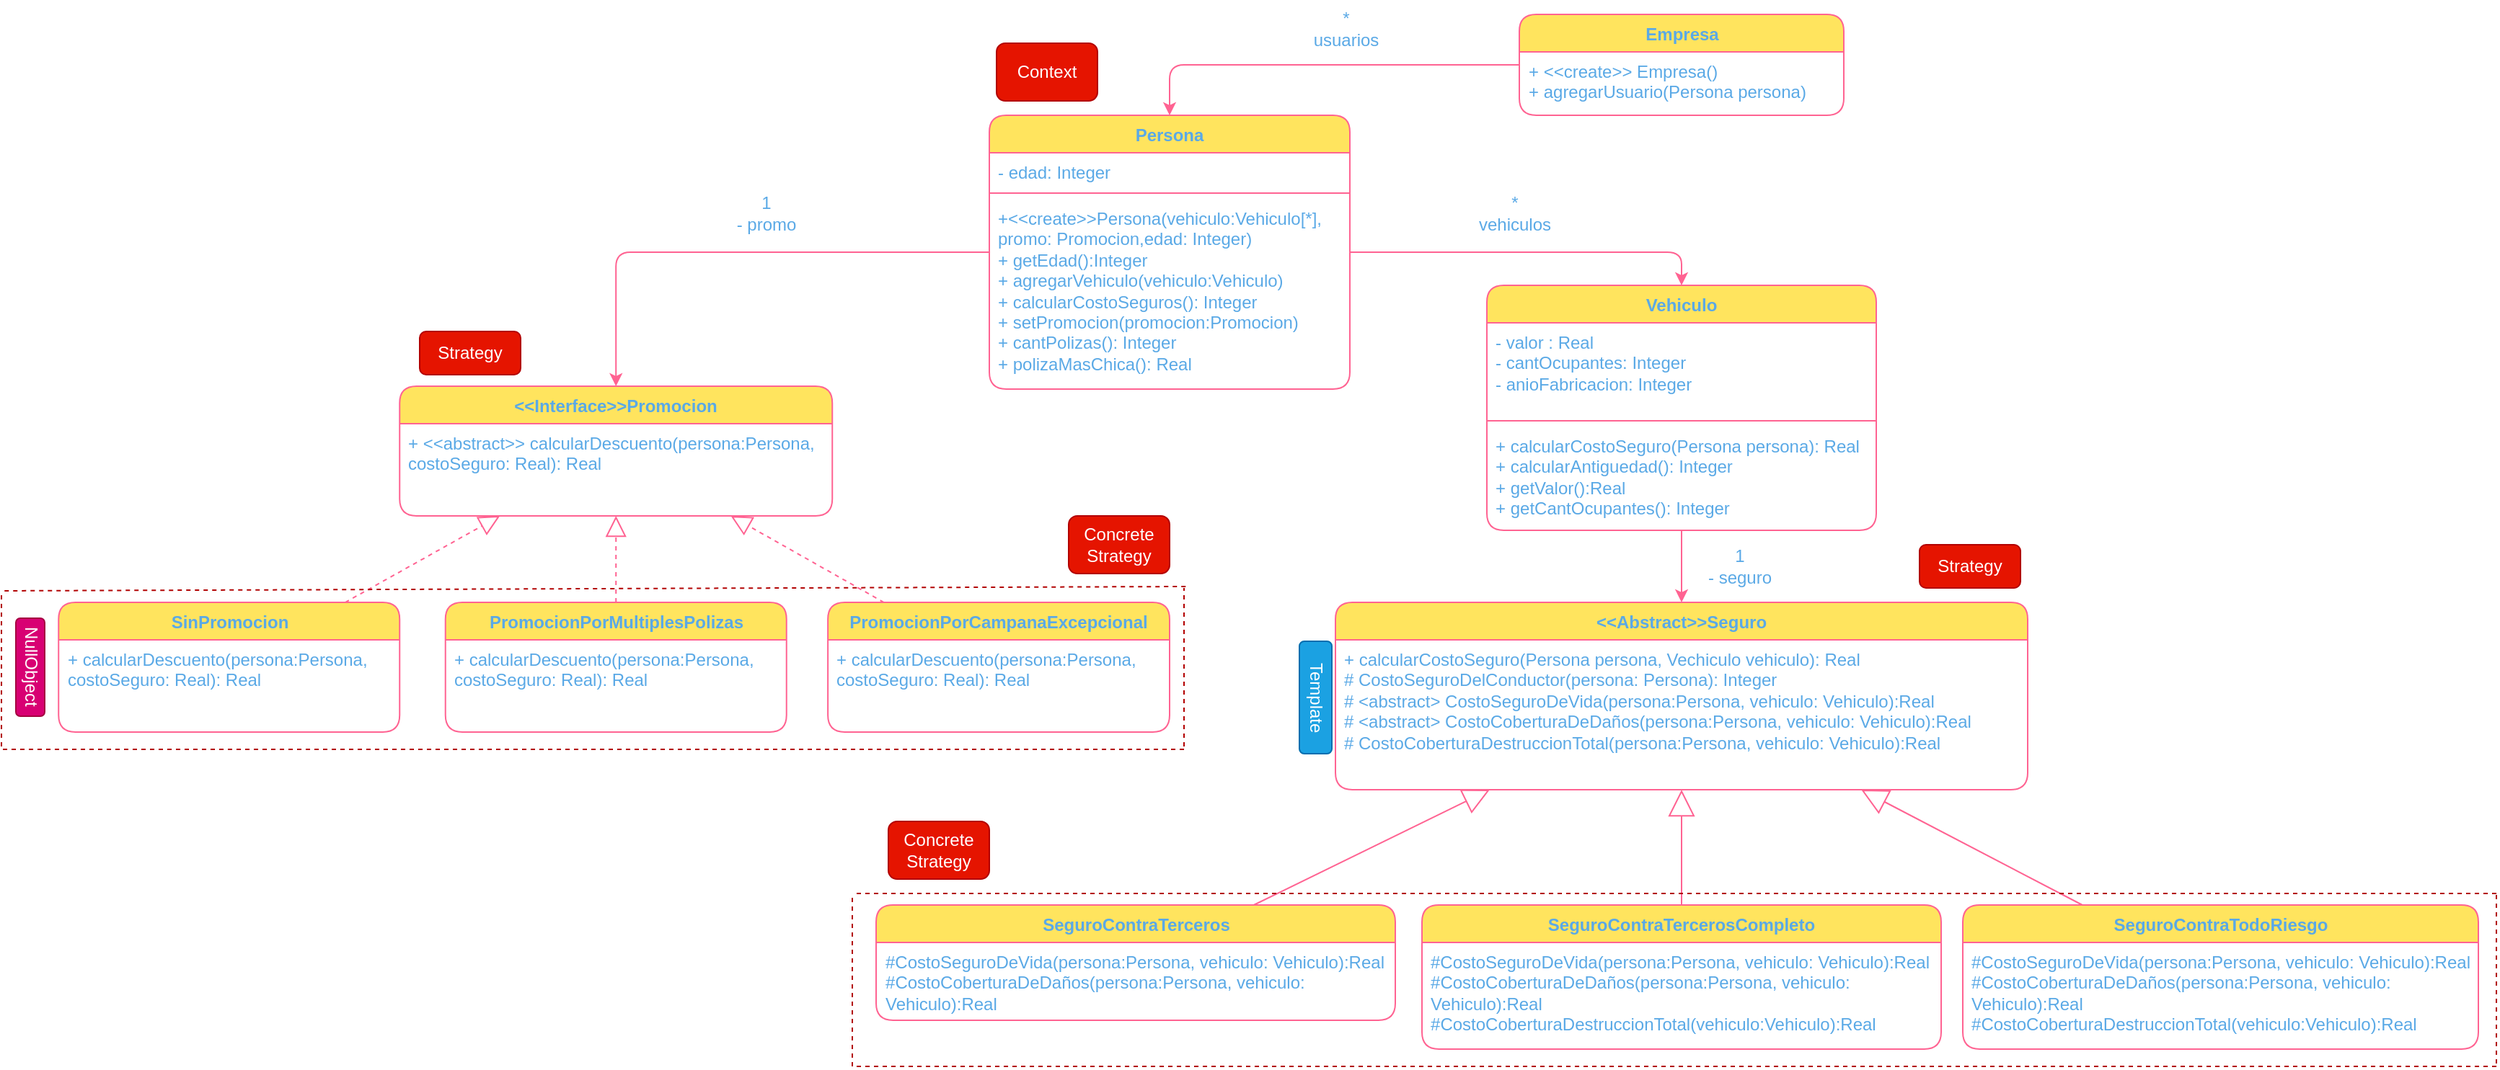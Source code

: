 <mxfile version="24.0.4" type="device">
  <diagram name="Página-1" id="RkLHObvPeCDdthXe25Bt">
    <mxGraphModel dx="2362" dy="903" grid="1" gridSize="10" guides="1" tooltips="1" connect="1" arrows="1" fold="1" page="1" pageScale="1" pageWidth="827" pageHeight="1169" math="0" shadow="0">
      <root>
        <mxCell id="0" />
        <mxCell id="1" parent="0" />
        <mxCell id="RiAWKYnP5i1xKqik1eG4-26" style="edgeStyle=orthogonalEdgeStyle;rounded=1;orthogonalLoop=1;jettySize=auto;html=1;entryX=0.5;entryY=0;entryDx=0;entryDy=0;labelBackgroundColor=none;strokeColor=#FF6392;fontColor=default;" edge="1" parent="1" source="RiAWKYnP5i1xKqik1eG4-1" target="RiAWKYnP5i1xKqik1eG4-10">
          <mxGeometry relative="1" as="geometry" />
        </mxCell>
        <mxCell id="RiAWKYnP5i1xKqik1eG4-1" value="Vehiculo" style="swimlane;fontStyle=1;align=center;verticalAlign=top;childLayout=stackLayout;horizontal=1;startSize=26;horizontalStack=0;resizeParent=1;resizeParentMax=0;resizeLast=0;collapsible=1;marginBottom=0;whiteSpace=wrap;html=1;labelBackgroundColor=none;fillColor=#FFE45E;strokeColor=#FF6392;fontColor=#5AA9E6;rounded=1;" vertex="1" parent="1">
          <mxGeometry x="360" y="338" width="270" height="170" as="geometry" />
        </mxCell>
        <mxCell id="RiAWKYnP5i1xKqik1eG4-2" value="- valor : Real&lt;div&gt;- cantOcupantes: Integer&lt;/div&gt;&lt;div&gt;- anioFabricacion: Integer&lt;/div&gt;" style="text;strokeColor=none;fillColor=none;align=left;verticalAlign=top;spacingLeft=4;spacingRight=4;overflow=hidden;rotatable=0;points=[[0,0.5],[1,0.5]];portConstraint=eastwest;whiteSpace=wrap;html=1;labelBackgroundColor=none;fontColor=#5AA9E6;rounded=1;" vertex="1" parent="RiAWKYnP5i1xKqik1eG4-1">
          <mxGeometry y="26" width="270" height="64" as="geometry" />
        </mxCell>
        <mxCell id="RiAWKYnP5i1xKqik1eG4-3" value="" style="line;strokeWidth=1;fillColor=none;align=left;verticalAlign=middle;spacingTop=-1;spacingLeft=3;spacingRight=3;rotatable=0;labelPosition=right;points=[];portConstraint=eastwest;strokeColor=#FF6392;labelBackgroundColor=none;fontColor=#5AA9E6;rounded=1;" vertex="1" parent="RiAWKYnP5i1xKqik1eG4-1">
          <mxGeometry y="90" width="270" height="8" as="geometry" />
        </mxCell>
        <mxCell id="RiAWKYnP5i1xKqik1eG4-4" value="+ calcularCostoSeguro(Persona persona): Real&lt;div&gt;+ calcularAntiguedad(): Integer&lt;/div&gt;&lt;div&gt;+ getValor():Real&lt;/div&gt;&lt;div&gt;+ getCantOcupantes(): Integer&lt;/div&gt;&lt;div style=&quot;background-color:#2f2f2f;padding:0px 0px 0px 2px;&quot;&gt;&lt;div style=&quot;color: rgb(170, 170, 170); font-family: Consolas; font-size: 10pt; white-space: pre;&quot;&gt;&lt;p style=&quot;background-color:#373737;margin:0;&quot;&gt;&lt;span style=&quot;color:#d9e8f7;&quot;&gt;&lt;/span&gt;&lt;/p&gt;&lt;/div&gt;&lt;/div&gt;" style="text;strokeColor=none;fillColor=none;align=left;verticalAlign=top;spacingLeft=4;spacingRight=4;overflow=hidden;rotatable=0;points=[[0,0.5],[1,0.5]];portConstraint=eastwest;whiteSpace=wrap;html=1;labelBackgroundColor=none;fontColor=#5AA9E6;rounded=1;" vertex="1" parent="RiAWKYnP5i1xKqik1eG4-1">
          <mxGeometry y="98" width="270" height="72" as="geometry" />
        </mxCell>
        <mxCell id="RiAWKYnP5i1xKqik1eG4-9" style="edgeStyle=orthogonalEdgeStyle;rounded=1;orthogonalLoop=1;jettySize=auto;html=1;entryX=0.5;entryY=0;entryDx=0;entryDy=0;labelBackgroundColor=none;strokeColor=#FF6392;fontColor=default;" edge="1" parent="1" source="RiAWKYnP5i1xKqik1eG4-5" target="RiAWKYnP5i1xKqik1eG4-1">
          <mxGeometry relative="1" as="geometry" />
        </mxCell>
        <mxCell id="RiAWKYnP5i1xKqik1eG4-5" value="Persona" style="swimlane;fontStyle=1;align=center;verticalAlign=top;childLayout=stackLayout;horizontal=1;startSize=26;horizontalStack=0;resizeParent=1;resizeParentMax=0;resizeLast=0;collapsible=1;marginBottom=0;whiteSpace=wrap;html=1;labelBackgroundColor=none;fillColor=#FFE45E;strokeColor=#FF6392;fontColor=#5AA9E6;rounded=1;" vertex="1" parent="1">
          <mxGeometry x="15" y="220" width="250" height="190" as="geometry" />
        </mxCell>
        <mxCell id="RiAWKYnP5i1xKqik1eG4-6" value="- edad: Integer" style="text;strokeColor=none;fillColor=none;align=left;verticalAlign=top;spacingLeft=4;spacingRight=4;overflow=hidden;rotatable=0;points=[[0,0.5],[1,0.5]];portConstraint=eastwest;whiteSpace=wrap;html=1;labelBackgroundColor=none;fontColor=#5AA9E6;rounded=1;" vertex="1" parent="RiAWKYnP5i1xKqik1eG4-5">
          <mxGeometry y="26" width="250" height="24" as="geometry" />
        </mxCell>
        <mxCell id="RiAWKYnP5i1xKqik1eG4-7" value="" style="line;strokeWidth=1;fillColor=none;align=left;verticalAlign=middle;spacingTop=-1;spacingLeft=3;spacingRight=3;rotatable=0;labelPosition=right;points=[];portConstraint=eastwest;strokeColor=#FF6392;labelBackgroundColor=none;fontColor=#5AA9E6;rounded=1;" vertex="1" parent="RiAWKYnP5i1xKqik1eG4-5">
          <mxGeometry y="50" width="250" height="8" as="geometry" />
        </mxCell>
        <mxCell id="RiAWKYnP5i1xKqik1eG4-8" value="&lt;div&gt;+&amp;lt;&amp;lt;create&amp;gt;&amp;gt;Persona(vehiculo:Vehiculo[*], promo: Promocion,edad: Integer)&lt;/div&gt;+ getEdad():Integer&lt;div&gt;+ agregarVehiculo(vehiculo:Vehiculo)&lt;br&gt;&lt;div&gt;+ calcularCostoSeguros(): Integer&lt;/div&gt;&lt;div&gt;+ setPromocion(promocion:Promocion)&lt;/div&gt;&lt;/div&gt;&lt;div&gt;+ cantPolizas(): Integer&lt;/div&gt;&lt;div&gt;+ polizaMasChica(): Real&lt;/div&gt;" style="text;strokeColor=none;fillColor=none;align=left;verticalAlign=top;spacingLeft=4;spacingRight=4;overflow=hidden;rotatable=0;points=[[0,0.5],[1,0.5]];portConstraint=eastwest;whiteSpace=wrap;html=1;labelBackgroundColor=none;fontColor=#5AA9E6;rounded=1;" vertex="1" parent="RiAWKYnP5i1xKqik1eG4-5">
          <mxGeometry y="58" width="250" height="132" as="geometry" />
        </mxCell>
        <mxCell id="RiAWKYnP5i1xKqik1eG4-10" value="&amp;lt;&amp;lt;Abstract&amp;gt;&amp;gt;Seguro" style="swimlane;fontStyle=1;align=center;verticalAlign=top;childLayout=stackLayout;horizontal=1;startSize=26;horizontalStack=0;resizeParent=1;resizeParentMax=0;resizeLast=0;collapsible=1;marginBottom=0;whiteSpace=wrap;html=1;labelBackgroundColor=none;fillColor=#FFE45E;strokeColor=#FF6392;fontColor=#5AA9E6;rounded=1;" vertex="1" parent="1">
          <mxGeometry x="255" y="558" width="480" height="130" as="geometry" />
        </mxCell>
        <mxCell id="RiAWKYnP5i1xKqik1eG4-70" value="&lt;div&gt;+ calcularCostoSeguro(Persona persona, Vechiculo vehiculo): Real&lt;/div&gt;&lt;div&gt;# CostoSeguroDelConductor(persona: Persona): Integer&lt;/div&gt;# &amp;lt;abstract&amp;gt; CostoSeguroDeVida(persona:Persona, vehiculo: Vehiculo):Real&lt;div&gt;# &amp;lt;abstract&amp;gt; CostoCoberturaDeDaños(&lt;span style=&quot;background-color: initial;&quot;&gt;persona:Persona, vehiculo: Vehiculo&lt;/span&gt;&lt;span style=&quot;background-color: initial;&quot;&gt;):Real&lt;/span&gt;&lt;/div&gt;&lt;div&gt;#&amp;nbsp;&lt;span style=&quot;background-color: initial;&quot;&gt;CostoCoberturaDestruccionTotal(&lt;/span&gt;&lt;span style=&quot;background-color: initial;&quot;&gt;persona:Persona, vehiculo: Vehiculo&lt;/span&gt;&lt;span style=&quot;background-color: initial;&quot;&gt;):Real&lt;/span&gt;&lt;/div&gt;" style="text;strokeColor=none;fillColor=none;align=left;verticalAlign=top;spacingLeft=4;spacingRight=4;overflow=hidden;rotatable=0;points=[[0,0.5],[1,0.5]];portConstraint=eastwest;whiteSpace=wrap;html=1;labelBackgroundColor=none;fontColor=#5AA9E6;rounded=1;" vertex="1" parent="RiAWKYnP5i1xKqik1eG4-10">
          <mxGeometry y="26" width="480" height="104" as="geometry" />
        </mxCell>
        <mxCell id="RiAWKYnP5i1xKqik1eG4-14" value="SeguroContraTerceros" style="swimlane;fontStyle=1;align=center;verticalAlign=top;childLayout=stackLayout;horizontal=1;startSize=26;horizontalStack=0;resizeParent=1;resizeParentMax=0;resizeLast=0;collapsible=1;marginBottom=0;whiteSpace=wrap;html=1;labelBackgroundColor=none;fillColor=#FFE45E;strokeColor=#FF6392;fontColor=#5AA9E6;rounded=1;" vertex="1" parent="1">
          <mxGeometry x="-63.5" y="768" width="360" height="80" as="geometry" />
        </mxCell>
        <mxCell id="RiAWKYnP5i1xKqik1eG4-17" value="#CostoSeguroDeVida(persona:Persona, vehiculo: Vehiculo):Real&lt;br&gt;&lt;div&gt;&lt;span style=&quot;background-color: initial;&quot;&gt;#&lt;/span&gt;CostoCoberturaDeDaños(&lt;span style=&quot;background-color: initial;&quot;&gt;persona:Persona, vehiculo: Vehiculo&lt;/span&gt;&lt;span style=&quot;background-color: initial;&quot;&gt;):Real&lt;/span&gt;&lt;/div&gt;" style="text;strokeColor=none;fillColor=none;align=left;verticalAlign=top;spacingLeft=4;spacingRight=4;overflow=hidden;rotatable=0;points=[[0,0.5],[1,0.5]];portConstraint=eastwest;whiteSpace=wrap;html=1;labelBackgroundColor=none;fontColor=#5AA9E6;rounded=1;" vertex="1" parent="RiAWKYnP5i1xKqik1eG4-14">
          <mxGeometry y="26" width="360" height="54" as="geometry" />
        </mxCell>
        <mxCell id="RiAWKYnP5i1xKqik1eG4-18" value="SeguroContraTercerosCompleto" style="swimlane;fontStyle=1;align=center;verticalAlign=top;childLayout=stackLayout;horizontal=1;startSize=26;horizontalStack=0;resizeParent=1;resizeParentMax=0;resizeLast=0;collapsible=1;marginBottom=0;whiteSpace=wrap;html=1;labelBackgroundColor=none;fillColor=#FFE45E;strokeColor=#FF6392;fontColor=#5AA9E6;rounded=1;" vertex="1" parent="1">
          <mxGeometry x="315" y="768" width="360" height="100" as="geometry" />
        </mxCell>
        <mxCell id="RiAWKYnP5i1xKqik1eG4-75" value="#CostoSeguroDeVida(persona:Persona, vehiculo: Vehiculo):Real&lt;br&gt;&lt;div&gt;&lt;span style=&quot;background-color: initial;&quot;&gt;#&lt;/span&gt;CostoCoberturaDeDaños(&lt;span style=&quot;background-color: initial;&quot;&gt;persona:Persona, vehiculo: Vehiculo&lt;/span&gt;&lt;span style=&quot;background-color: initial;&quot;&gt;):Real&lt;/span&gt;&lt;/div&gt;&lt;div&gt;&lt;span style=&quot;background-color: initial;&quot;&gt;#&lt;/span&gt;&lt;span style=&quot;background-color: initial;&quot;&gt;CostoCoberturaDestruccionTotal(vehiculo:Vehiculo):Real&lt;/span&gt;&lt;/div&gt;" style="text;strokeColor=none;fillColor=none;align=left;verticalAlign=top;spacingLeft=4;spacingRight=4;overflow=hidden;rotatable=0;points=[[0,0.5],[1,0.5]];portConstraint=eastwest;whiteSpace=wrap;html=1;labelBackgroundColor=none;fontColor=#5AA9E6;rounded=1;" vertex="1" parent="RiAWKYnP5i1xKqik1eG4-18">
          <mxGeometry y="26" width="360" height="74" as="geometry" />
        </mxCell>
        <mxCell id="RiAWKYnP5i1xKqik1eG4-22" value="SeguroContraTodoRiesgo" style="swimlane;fontStyle=1;align=center;verticalAlign=top;childLayout=stackLayout;horizontal=1;startSize=26;horizontalStack=0;resizeParent=1;resizeParentMax=0;resizeLast=0;collapsible=1;marginBottom=0;whiteSpace=wrap;html=1;labelBackgroundColor=none;fillColor=#FFE45E;strokeColor=#FF6392;fontColor=#5AA9E6;rounded=1;" vertex="1" parent="1">
          <mxGeometry x="690" y="768" width="357.5" height="100" as="geometry" />
        </mxCell>
        <mxCell id="RiAWKYnP5i1xKqik1eG4-76" value="#CostoSeguroDeVida(persona:Persona, vehiculo: Vehiculo):Real&lt;br&gt;&lt;div&gt;&lt;span style=&quot;background-color: initial;&quot;&gt;#&lt;/span&gt;CostoCoberturaDeDaños(&lt;span style=&quot;background-color: initial;&quot;&gt;persona:Persona, vehiculo: Vehiculo&lt;/span&gt;&lt;span style=&quot;background-color: initial;&quot;&gt;):Real&lt;/span&gt;&lt;/div&gt;&lt;div&gt;&lt;span style=&quot;background-color: initial;&quot;&gt;#&lt;/span&gt;&lt;span style=&quot;background-color: initial;&quot;&gt;CostoCoberturaDestruccionTotal(vehiculo:Vehiculo):Real&lt;/span&gt;&lt;/div&gt;" style="text;strokeColor=none;fillColor=none;align=left;verticalAlign=top;spacingLeft=4;spacingRight=4;overflow=hidden;rotatable=0;points=[[0,0.5],[1,0.5]];portConstraint=eastwest;whiteSpace=wrap;html=1;labelBackgroundColor=none;fontColor=#5AA9E6;rounded=1;" vertex="1" parent="RiAWKYnP5i1xKqik1eG4-22">
          <mxGeometry y="26" width="357.5" height="74" as="geometry" />
        </mxCell>
        <mxCell id="RiAWKYnP5i1xKqik1eG4-27" value="1&lt;div&gt;- seguro&lt;/div&gt;" style="text;html=1;align=center;verticalAlign=middle;resizable=0;points=[];autosize=1;strokeColor=none;fillColor=none;labelBackgroundColor=none;fontColor=#5AA9E6;rounded=1;" vertex="1" parent="1">
          <mxGeometry x="500" y="513" width="70" height="40" as="geometry" />
        </mxCell>
        <mxCell id="RiAWKYnP5i1xKqik1eG4-28" value="" style="endArrow=block;endSize=16;endFill=0;html=1;rounded=1;labelBackgroundColor=none;strokeColor=#FF6392;fontColor=default;" edge="1" parent="1" source="RiAWKYnP5i1xKqik1eG4-14" target="RiAWKYnP5i1xKqik1eG4-10">
          <mxGeometry width="160" relative="1" as="geometry">
            <mxPoint x="381" y="798" as="sourcePoint" />
            <mxPoint x="541" y="798" as="targetPoint" />
          </mxGeometry>
        </mxCell>
        <mxCell id="RiAWKYnP5i1xKqik1eG4-29" value="" style="endArrow=block;endSize=16;endFill=0;html=1;rounded=1;labelBackgroundColor=none;strokeColor=#FF6392;fontColor=default;" edge="1" parent="1" source="RiAWKYnP5i1xKqik1eG4-18" target="RiAWKYnP5i1xKqik1eG4-10">
          <mxGeometry width="160" relative="1" as="geometry">
            <mxPoint x="330" y="718" as="sourcePoint" />
            <mxPoint x="435" y="654" as="targetPoint" />
          </mxGeometry>
        </mxCell>
        <mxCell id="RiAWKYnP5i1xKqik1eG4-30" value="" style="endArrow=block;endSize=16;endFill=0;html=1;rounded=1;labelBackgroundColor=none;strokeColor=#FF6392;fontColor=default;" edge="1" parent="1" source="RiAWKYnP5i1xKqik1eG4-22" target="RiAWKYnP5i1xKqik1eG4-10">
          <mxGeometry width="160" relative="1" as="geometry">
            <mxPoint x="340" y="728" as="sourcePoint" />
            <mxPoint x="445" y="664" as="targetPoint" />
          </mxGeometry>
        </mxCell>
        <mxCell id="RiAWKYnP5i1xKqik1eG4-31" value="Strategy" style="html=1;whiteSpace=wrap;labelBackgroundColor=none;fillColor=#e51400;strokeColor=#B20000;fontColor=#ffffff;rounded=1;" vertex="1" parent="1">
          <mxGeometry x="660" y="518" width="70" height="30" as="geometry" />
        </mxCell>
        <mxCell id="RiAWKYnP5i1xKqik1eG4-32" value="&lt;div&gt;Concrete&lt;/div&gt;Strategy" style="html=1;whiteSpace=wrap;labelBackgroundColor=none;fillColor=#e51400;strokeColor=#B20000;fontColor=#ffffff;rounded=1;" vertex="1" parent="1">
          <mxGeometry x="-55" y="710" width="70" height="40" as="geometry" />
        </mxCell>
        <mxCell id="RiAWKYnP5i1xKqik1eG4-37" style="edgeStyle=orthogonalEdgeStyle;rounded=1;orthogonalLoop=1;jettySize=auto;html=1;entryX=0.5;entryY=0;entryDx=0;entryDy=0;labelBackgroundColor=none;strokeColor=#FF6392;fontColor=default;" edge="1" parent="1" source="RiAWKYnP5i1xKqik1eG4-33" target="RiAWKYnP5i1xKqik1eG4-5">
          <mxGeometry relative="1" as="geometry" />
        </mxCell>
        <mxCell id="RiAWKYnP5i1xKqik1eG4-33" value="Empresa" style="swimlane;fontStyle=1;align=center;verticalAlign=top;childLayout=stackLayout;horizontal=1;startSize=26;horizontalStack=0;resizeParent=1;resizeParentMax=0;resizeLast=0;collapsible=1;marginBottom=0;whiteSpace=wrap;html=1;labelBackgroundColor=none;fillColor=#FFE45E;strokeColor=#FF6392;fontColor=#5AA9E6;rounded=1;" vertex="1" parent="1">
          <mxGeometry x="382.5" y="150" width="225" height="70" as="geometry" />
        </mxCell>
        <mxCell id="RiAWKYnP5i1xKqik1eG4-74" value="+ &amp;lt;&amp;lt;create&amp;gt;&amp;gt; Empresa()&lt;div&gt;+ agregarUsuario(Persona persona)&lt;/div&gt;" style="text;strokeColor=none;fillColor=none;align=left;verticalAlign=top;spacingLeft=4;spacingRight=4;overflow=hidden;rotatable=0;points=[[0,0.5],[1,0.5]];portConstraint=eastwest;whiteSpace=wrap;html=1;labelBackgroundColor=none;fontColor=#5AA9E6;rounded=1;" vertex="1" parent="RiAWKYnP5i1xKqik1eG4-33">
          <mxGeometry y="26" width="225" height="44" as="geometry" />
        </mxCell>
        <mxCell id="RiAWKYnP5i1xKqik1eG4-38" value="*&lt;div&gt;usuarios&lt;/div&gt;" style="text;html=1;align=center;verticalAlign=middle;resizable=0;points=[];autosize=1;strokeColor=none;fillColor=none;labelBackgroundColor=none;fontColor=#5AA9E6;rounded=1;" vertex="1" parent="1">
          <mxGeometry x="226.5" y="140" width="70" height="40" as="geometry" />
        </mxCell>
        <mxCell id="RiAWKYnP5i1xKqik1eG4-45" value="&amp;lt;&amp;lt;Interface&amp;gt;&amp;gt;Promocion" style="swimlane;fontStyle=1;align=center;verticalAlign=top;childLayout=stackLayout;horizontal=1;startSize=26;horizontalStack=0;resizeParent=1;resizeParentMax=0;resizeLast=0;collapsible=1;marginBottom=0;whiteSpace=wrap;html=1;labelBackgroundColor=none;fillColor=#FFE45E;strokeColor=#FF6392;fontColor=#5AA9E6;rounded=1;" vertex="1" parent="1">
          <mxGeometry x="-393.88" y="408" width="300" height="90" as="geometry" />
        </mxCell>
        <mxCell id="RiAWKYnP5i1xKqik1eG4-48" value="&lt;div&gt;&lt;span style=&quot;background-color: initial;&quot;&gt;+ &amp;lt;&amp;lt;abstract&amp;gt;&amp;gt; calcularDescuento(&lt;/span&gt;&lt;span style=&quot;background-color: initial;&quot;&gt;persona:Persona, costoSeguro: Real&lt;/span&gt;&lt;span style=&quot;background-color: initial;&quot;&gt;): Real&lt;/span&gt;&lt;/div&gt;&lt;div&gt;&lt;span style=&quot;background-color: initial;&quot;&gt;&lt;br&gt;&lt;/span&gt;&lt;/div&gt;" style="text;strokeColor=none;fillColor=none;align=left;verticalAlign=top;spacingLeft=4;spacingRight=4;overflow=hidden;rotatable=0;points=[[0,0.5],[1,0.5]];portConstraint=eastwest;whiteSpace=wrap;html=1;labelBackgroundColor=none;fontColor=#5AA9E6;rounded=1;" vertex="1" parent="RiAWKYnP5i1xKqik1eG4-45">
          <mxGeometry y="26" width="300" height="64" as="geometry" />
        </mxCell>
        <mxCell id="RiAWKYnP5i1xKqik1eG4-49" value="SinPromocion" style="swimlane;fontStyle=1;align=center;verticalAlign=top;childLayout=stackLayout;horizontal=1;startSize=26;horizontalStack=0;resizeParent=1;resizeParentMax=0;resizeLast=0;collapsible=1;marginBottom=0;whiteSpace=wrap;html=1;labelBackgroundColor=none;fillColor=#FFE45E;strokeColor=#FF6392;fontColor=#5AA9E6;rounded=1;" vertex="1" parent="1">
          <mxGeometry x="-630.38" y="558" width="236.5" height="90" as="geometry" />
        </mxCell>
        <mxCell id="RiAWKYnP5i1xKqik1eG4-83" value="&lt;div&gt;&lt;span style=&quot;background-color: initial;&quot;&gt;+ calcularDescuento(&lt;/span&gt;&lt;span style=&quot;background-color: initial;&quot;&gt;persona:Persona, costoSeguro: Real&lt;/span&gt;&lt;span style=&quot;background-color: initial;&quot;&gt;): Real&lt;/span&gt;&lt;/div&gt;&lt;div&gt;&lt;span style=&quot;background-color: initial;&quot;&gt;&lt;br&gt;&lt;/span&gt;&lt;/div&gt;" style="text;strokeColor=none;fillColor=none;align=left;verticalAlign=top;spacingLeft=4;spacingRight=4;overflow=hidden;rotatable=0;points=[[0,0.5],[1,0.5]];portConstraint=eastwest;whiteSpace=wrap;html=1;labelBackgroundColor=none;fontColor=#5AA9E6;rounded=1;" vertex="1" parent="RiAWKYnP5i1xKqik1eG4-49">
          <mxGeometry y="26" width="236.5" height="64" as="geometry" />
        </mxCell>
        <mxCell id="RiAWKYnP5i1xKqik1eG4-53" value="PromocionPorMultiplesPolizas" style="swimlane;fontStyle=1;align=center;verticalAlign=top;childLayout=stackLayout;horizontal=1;startSize=26;horizontalStack=0;resizeParent=1;resizeParentMax=0;resizeLast=0;collapsible=1;marginBottom=0;whiteSpace=wrap;html=1;labelBackgroundColor=none;fillColor=#FFE45E;strokeColor=#FF6392;fontColor=#5AA9E6;rounded=1;" vertex="1" parent="1">
          <mxGeometry x="-362.13" y="558" width="236.5" height="90" as="geometry" />
        </mxCell>
        <mxCell id="RiAWKYnP5i1xKqik1eG4-82" value="&lt;div&gt;&lt;span style=&quot;background-color: initial;&quot;&gt;+ calcularDescuento(&lt;/span&gt;&lt;span style=&quot;background-color: initial;&quot;&gt;persona:Persona, costoSeguro: Real&lt;/span&gt;&lt;span style=&quot;background-color: initial;&quot;&gt;): Real&lt;/span&gt;&lt;/div&gt;&lt;div&gt;&lt;span style=&quot;background-color: initial;&quot;&gt;&lt;br&gt;&lt;/span&gt;&lt;/div&gt;" style="text;strokeColor=none;fillColor=none;align=left;verticalAlign=top;spacingLeft=4;spacingRight=4;overflow=hidden;rotatable=0;points=[[0,0.5],[1,0.5]];portConstraint=eastwest;whiteSpace=wrap;html=1;labelBackgroundColor=none;fontColor=#5AA9E6;rounded=1;" vertex="1" parent="RiAWKYnP5i1xKqik1eG4-53">
          <mxGeometry y="26" width="236.5" height="64" as="geometry" />
        </mxCell>
        <mxCell id="RiAWKYnP5i1xKqik1eG4-57" value="PromocionPorCampanaExcepcional" style="swimlane;fontStyle=1;align=center;verticalAlign=top;childLayout=stackLayout;horizontal=1;startSize=26;horizontalStack=0;resizeParent=1;resizeParentMax=0;resizeLast=0;collapsible=1;marginBottom=0;whiteSpace=wrap;html=1;labelBackgroundColor=none;fillColor=#FFE45E;strokeColor=#FF6392;fontColor=#5AA9E6;rounded=1;" vertex="1" parent="1">
          <mxGeometry x="-96.94" y="558" width="236.94" height="90" as="geometry" />
        </mxCell>
        <mxCell id="RiAWKYnP5i1xKqik1eG4-81" value="&lt;div&gt;&lt;span style=&quot;background-color: initial;&quot;&gt;+ calcularDescuento(&lt;/span&gt;&lt;span style=&quot;background-color: initial;&quot;&gt;persona:Persona, costoSeguro: Real&lt;/span&gt;&lt;span style=&quot;background-color: initial;&quot;&gt;): Real&lt;/span&gt;&lt;/div&gt;&lt;div&gt;&lt;span style=&quot;background-color: initial;&quot;&gt;&lt;br&gt;&lt;/span&gt;&lt;/div&gt;" style="text;strokeColor=none;fillColor=none;align=left;verticalAlign=top;spacingLeft=4;spacingRight=4;overflow=hidden;rotatable=0;points=[[0,0.5],[1,0.5]];portConstraint=eastwest;whiteSpace=wrap;html=1;labelBackgroundColor=none;fontColor=#5AA9E6;rounded=1;" vertex="1" parent="RiAWKYnP5i1xKqik1eG4-57">
          <mxGeometry y="26" width="236.94" height="64" as="geometry" />
        </mxCell>
        <mxCell id="RiAWKYnP5i1xKqik1eG4-65" value="Strategy" style="html=1;whiteSpace=wrap;labelBackgroundColor=none;fillColor=#e51400;strokeColor=#B20000;fontColor=#ffffff;rounded=1;" vertex="1" parent="1">
          <mxGeometry x="-380" y="370" width="70" height="30" as="geometry" />
        </mxCell>
        <mxCell id="RiAWKYnP5i1xKqik1eG4-66" value="&lt;div&gt;Concrete&lt;/div&gt;Strategy" style="html=1;whiteSpace=wrap;labelBackgroundColor=none;fillColor=#e51400;strokeColor=#B20000;fontColor=#ffffff;rounded=1;" vertex="1" parent="1">
          <mxGeometry x="70" y="498" width="70" height="40" as="geometry" />
        </mxCell>
        <mxCell id="RiAWKYnP5i1xKqik1eG4-67" style="edgeStyle=orthogonalEdgeStyle;rounded=1;orthogonalLoop=1;jettySize=auto;html=1;entryX=0.5;entryY=0;entryDx=0;entryDy=0;labelBackgroundColor=none;strokeColor=#FF6392;fontColor=default;" edge="1" parent="1" source="RiAWKYnP5i1xKqik1eG4-5" target="RiAWKYnP5i1xKqik1eG4-45">
          <mxGeometry relative="1" as="geometry">
            <mxPoint x="-245" y="368" as="targetPoint" />
          </mxGeometry>
        </mxCell>
        <mxCell id="RiAWKYnP5i1xKqik1eG4-68" value="1&lt;div&gt;- promo&lt;/div&gt;" style="text;html=1;align=center;verticalAlign=middle;resizable=0;points=[];autosize=1;strokeColor=none;fillColor=none;labelBackgroundColor=none;fontColor=#5AA9E6;rounded=1;" vertex="1" parent="1">
          <mxGeometry x="-170" y="268" width="60" height="40" as="geometry" />
        </mxCell>
        <mxCell id="RiAWKYnP5i1xKqik1eG4-69" value="*&lt;div&gt;vehiculos&lt;/div&gt;" style="text;html=1;align=center;verticalAlign=middle;resizable=0;points=[];autosize=1;strokeColor=none;fillColor=none;labelBackgroundColor=none;fontColor=#5AA9E6;rounded=1;" vertex="1" parent="1">
          <mxGeometry x="344" y="268" width="70" height="40" as="geometry" />
        </mxCell>
        <mxCell id="RiAWKYnP5i1xKqik1eG4-71" value="NullObject&lt;div&gt;&lt;/div&gt;" style="html=1;whiteSpace=wrap;direction=south;textDirection=vertical-lr;labelBackgroundColor=none;fillColor=#d80073;strokeColor=#A50040;fontColor=#ffffff;rounded=1;" vertex="1" parent="1">
          <mxGeometry x="-660" y="569" width="20" height="68" as="geometry" />
        </mxCell>
        <mxCell id="RiAWKYnP5i1xKqik1eG4-77" value="" style="endArrow=block;dashed=1;endFill=0;endSize=12;html=1;rounded=1;labelBackgroundColor=none;strokeColor=#FF6392;fontColor=default;" edge="1" parent="1" source="RiAWKYnP5i1xKqik1eG4-49" target="RiAWKYnP5i1xKqik1eG4-45">
          <mxGeometry width="160" relative="1" as="geometry">
            <mxPoint x="-290.38" y="530" as="sourcePoint" />
            <mxPoint x="-130.38" y="530" as="targetPoint" />
          </mxGeometry>
        </mxCell>
        <mxCell id="RiAWKYnP5i1xKqik1eG4-78" value="" style="endArrow=block;dashed=1;endFill=0;endSize=12;html=1;rounded=1;labelBackgroundColor=none;strokeColor=#FF6392;fontColor=default;" edge="1" parent="1" source="RiAWKYnP5i1xKqik1eG4-53" target="RiAWKYnP5i1xKqik1eG4-45">
          <mxGeometry width="160" relative="1" as="geometry">
            <mxPoint x="-439.38" y="568" as="sourcePoint" />
            <mxPoint x="-321.38" y="508" as="targetPoint" />
          </mxGeometry>
        </mxCell>
        <mxCell id="RiAWKYnP5i1xKqik1eG4-79" value="" style="endArrow=block;dashed=1;endFill=0;endSize=12;html=1;rounded=1;labelBackgroundColor=none;strokeColor=#FF6392;fontColor=default;" edge="1" parent="1" source="RiAWKYnP5i1xKqik1eG4-57" target="RiAWKYnP5i1xKqik1eG4-45">
          <mxGeometry width="160" relative="1" as="geometry">
            <mxPoint x="-429.38" y="578" as="sourcePoint" />
            <mxPoint x="-311.38" y="518" as="targetPoint" />
          </mxGeometry>
        </mxCell>
        <mxCell id="RiAWKYnP5i1xKqik1eG4-80" value="" style="endArrow=none;dashed=1;html=1;rounded=1;labelBackgroundColor=none;strokeColor=#B20000;fontColor=default;fillColor=#e51400;" edge="1" parent="1">
          <mxGeometry width="50" height="50" relative="1" as="geometry">
            <mxPoint x="150" y="660" as="sourcePoint" />
            <mxPoint x="-670" y="660" as="targetPoint" />
          </mxGeometry>
        </mxCell>
        <mxCell id="RiAWKYnP5i1xKqik1eG4-84" value="" style="endArrow=none;dashed=1;html=1;rounded=1;labelBackgroundColor=none;strokeColor=#B20000;fontColor=default;fillColor=#e51400;" edge="1" parent="1">
          <mxGeometry width="50" height="50" relative="1" as="geometry">
            <mxPoint x="151.12" y="547" as="sourcePoint" />
            <mxPoint x="-670" y="550" as="targetPoint" />
          </mxGeometry>
        </mxCell>
        <mxCell id="RiAWKYnP5i1xKqik1eG4-85" value="" style="endArrow=none;dashed=1;html=1;rounded=1;labelBackgroundColor=none;strokeColor=#B20000;fontColor=default;fillColor=#e51400;" edge="1" parent="1">
          <mxGeometry width="50" height="50" relative="1" as="geometry">
            <mxPoint x="-670" y="658" as="sourcePoint" />
            <mxPoint x="-670" y="550" as="targetPoint" />
          </mxGeometry>
        </mxCell>
        <mxCell id="RiAWKYnP5i1xKqik1eG4-86" value="" style="endArrow=none;dashed=1;html=1;rounded=1;labelBackgroundColor=none;strokeColor=#B20000;fontColor=default;fillColor=#e51400;" edge="1" parent="1">
          <mxGeometry width="50" height="50" relative="1" as="geometry">
            <mxPoint x="150" y="658" as="sourcePoint" />
            <mxPoint x="150" y="548" as="targetPoint" />
          </mxGeometry>
        </mxCell>
        <mxCell id="RiAWKYnP5i1xKqik1eG4-87" value="" style="endArrow=none;dashed=1;html=1;rounded=1;labelBackgroundColor=none;strokeColor=#B20000;fontColor=default;fillColor=#e51400;" edge="1" parent="1">
          <mxGeometry width="50" height="50" relative="1" as="geometry">
            <mxPoint x="1060" y="760" as="sourcePoint" />
            <mxPoint x="-80" y="760" as="targetPoint" />
          </mxGeometry>
        </mxCell>
        <mxCell id="RiAWKYnP5i1xKqik1eG4-88" value="" style="endArrow=none;dashed=1;html=1;rounded=1;labelBackgroundColor=none;strokeColor=#B20000;fontColor=default;fillColor=#e51400;" edge="1" parent="1">
          <mxGeometry width="50" height="50" relative="1" as="geometry">
            <mxPoint x="1060" y="880" as="sourcePoint" />
            <mxPoint x="-80" y="880" as="targetPoint" />
          </mxGeometry>
        </mxCell>
        <mxCell id="RiAWKYnP5i1xKqik1eG4-89" value="" style="endArrow=none;dashed=1;html=1;rounded=1;labelBackgroundColor=none;strokeColor=#B20000;fontColor=default;fillColor=#e51400;" edge="1" parent="1">
          <mxGeometry width="50" height="50" relative="1" as="geometry">
            <mxPoint x="-80" y="880" as="sourcePoint" />
            <mxPoint x="-80" y="760" as="targetPoint" />
          </mxGeometry>
        </mxCell>
        <mxCell id="RiAWKYnP5i1xKqik1eG4-90" value="" style="endArrow=none;dashed=1;html=1;rounded=1;labelBackgroundColor=none;strokeColor=#B20000;fontColor=default;fillColor=#e51400;" edge="1" parent="1">
          <mxGeometry width="50" height="50" relative="1" as="geometry">
            <mxPoint x="1060" y="878" as="sourcePoint" />
            <mxPoint x="1060" y="758" as="targetPoint" />
          </mxGeometry>
        </mxCell>
        <mxCell id="RiAWKYnP5i1xKqik1eG4-91" value="Template" style="html=1;whiteSpace=wrap;textDirection=vertical-lr;direction=south;labelBackgroundColor=none;fillColor=#1ba1e2;strokeColor=#006EAF;fontColor=#ffffff;rounded=1;" vertex="1" parent="1">
          <mxGeometry x="230" y="585" width="22.5" height="78" as="geometry" />
        </mxCell>
        <mxCell id="RiAWKYnP5i1xKqik1eG4-92" value="Context&lt;div&gt;&lt;/div&gt;" style="html=1;whiteSpace=wrap;labelBackgroundColor=none;fillColor=#e51400;strokeColor=#B20000;fontColor=#ffffff;rounded=1;" vertex="1" parent="1">
          <mxGeometry x="20" y="170" width="70" height="40" as="geometry" />
        </mxCell>
      </root>
    </mxGraphModel>
  </diagram>
</mxfile>
